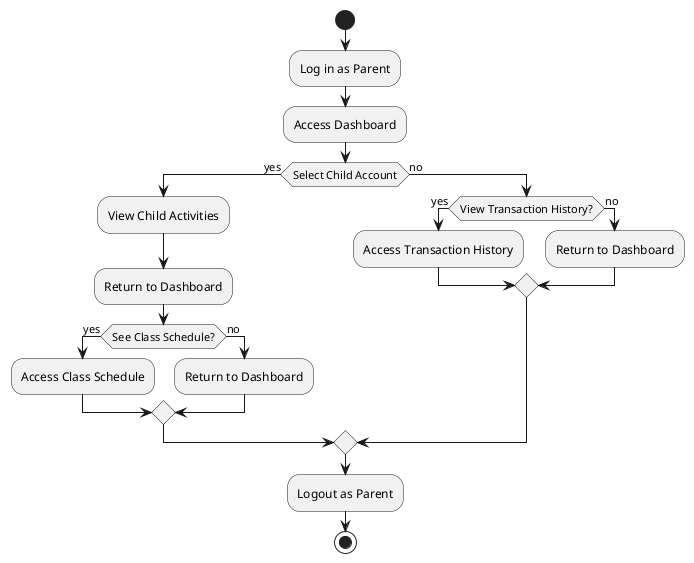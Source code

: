 //alexis sutch

@startuml
start
:Log in as Parent;
:Access Dashboard;
if (Select Child Account) then (yes)
  :View Child Activities;
  :Return to Dashboard;
  if (See Class Schedule?) then (yes)
    :Access Class Schedule;
  else (no)
    :Return to Dashboard;
  endif
else (no)
  if (View Transaction History?) then (yes)
    :Access Transaction History;
  else (no)
    :Return to Dashboard;
  endif
endif
:Logout as Parent;
stop
@enduml
